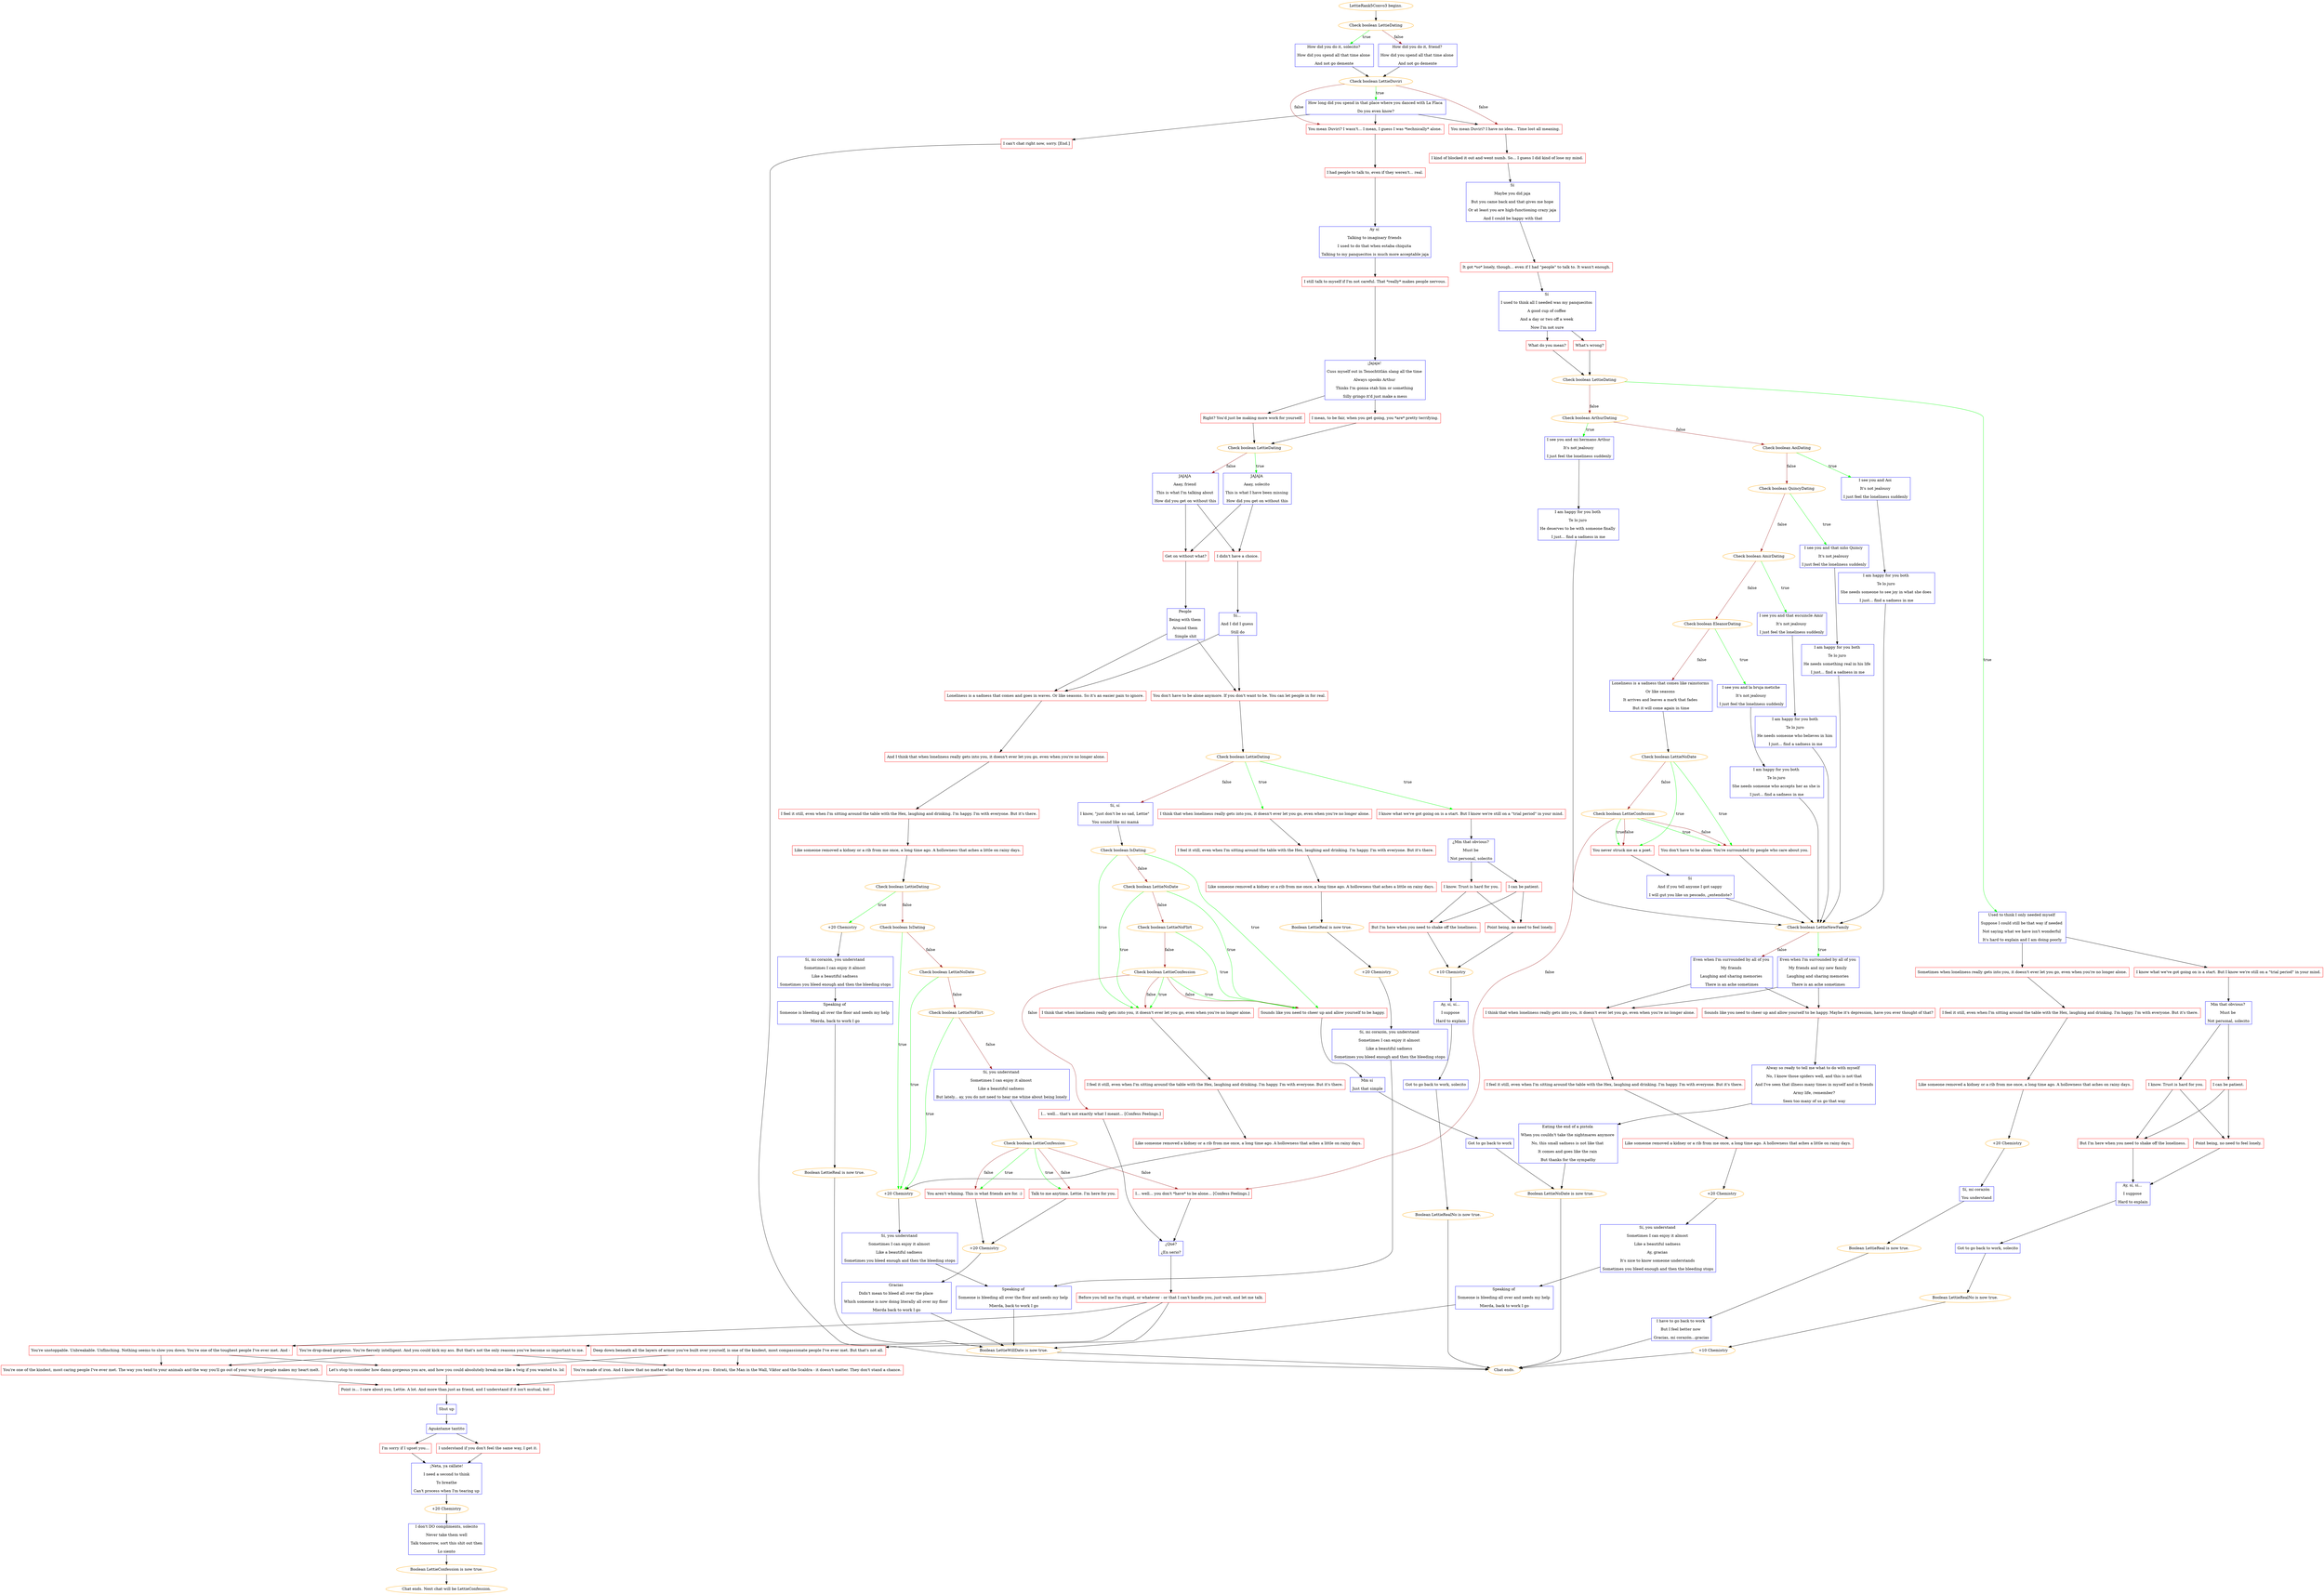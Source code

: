 digraph {
	"LettieRank5Convo3 begins." [color=orange];
		"LettieRank5Convo3 begins." -> j3431786115;
	j3431786115 [label="Check boolean LettieDating",color=orange];
		j3431786115 -> j2910886847 [label=true,color=green];
		j3431786115 -> j4142682223 [label=false,color=brown];
	j2910886847 [label="How did you do it, solecito? 
How did you spend all that time alone 
And not go demente",shape=box,color=blue];
		j2910886847 -> j1513894469;
	j4142682223 [label="How did you do it, friend? 
How did you spend all that time alone 
And not go demente",shape=box,color=blue];
		j4142682223 -> j1513894469;
	j1513894469 [label="Check boolean LettieDuviri",color=orange];
		j1513894469 -> j3292157670 [label=true,color=green];
		j1513894469 -> j1697536818 [label=false,color=brown];
		j1513894469 -> j1600441204 [label=false,color=brown];
	j3292157670 [label="How long did you spend in that place where you danced with La Flaca 
Do you even know?",shape=box,color=blue];
		j3292157670 -> j1697536818;
		j3292157670 -> j1600441204;
		j3292157670 -> j2014558195;
	j1697536818 [label="You mean Duviri? I have no idea... Time lost all meaning.",shape=box,color=red];
		j1697536818 -> j3113994178;
	j1600441204 [label="You mean Duviri? I wasn't... I mean, I guess I was *technically* alone.",shape=box,color=red];
		j1600441204 -> j3463999330;
	j2014558195 [label="I can't chat right now, sorry. [End.]",shape=box,color=red];
		j2014558195 -> "Chat ends.";
	j3113994178 [label="I kind of blocked it out and went numb. So... I guess I did kind of lose my mind.",shape=box,color=red];
		j3113994178 -> j3858422017;
	j3463999330 [label="I had people to talk to, even if they weren't... real.",shape=box,color=red];
		j3463999330 -> j3294238082;
	"Chat ends." [color=orange];
	j3858422017 [label="Sí 
Maybe you did jaja 
But you came back and that gives me hope 
Or at least you are high-functioning crazy jaja 
And I could be happy with that",shape=box,color=blue];
		j3858422017 -> j365759014;
	j3294238082 [label="Ay sí 
Talking to imaginary friends 
I used to do that when estaba chiquita 
Talking to my panquecitos is much more acceptable jaja",shape=box,color=blue];
		j3294238082 -> j2497889489;
	j365759014 [label="It got *so* lonely, though... even if I had \"people\" to talk to. It wasn't enough.",shape=box,color=red];
		j365759014 -> j3177199934;
	j2497889489 [label="I still talk to myself if I'm not careful. That *really* makes people nervous.",shape=box,color=red];
		j2497889489 -> j3262526864;
	j3177199934 [label="Sí 
I used to think all I needed was my panquecitos 
A good cup of coffee 
And a day or two off a week 
Now I'm not sure",shape=box,color=blue];
		j3177199934 -> j1592231594;
		j3177199934 -> j299908282;
	j3262526864 [label="¡Jajaja! 
Cuss myself out in Tenochtitlán slang all the time 
Always spooks Arthur 
Thinks I'm gonna stab him or something 
Silly gringo it'd just make a mess",shape=box,color=blue];
		j3262526864 -> j2670066487;
		j3262526864 -> j2915182674;
	j1592231594 [label="What do you mean?",shape=box,color=red];
		j1592231594 -> j3706178351;
	j299908282 [label="What's wrong?",shape=box,color=red];
		j299908282 -> j3706178351;
	j2670066487 [label="I mean, to be fair, when you get going, you *are* pretty terrifying.",shape=box,color=red];
		j2670066487 -> j2781908573;
	j2915182674 [label="Right? You'd just be making more work for yourself.",shape=box,color=red];
		j2915182674 -> j2781908573;
	j3706178351 [label="Check boolean LettieDating",color=orange];
		j3706178351 -> j3567249379 [label=true,color=green];
		j3706178351 -> j2058576540 [label=false,color=brown];
	j2781908573 [label="Check boolean LettieDating",color=orange];
		j2781908573 -> j4181573020 [label=true,color=green];
		j2781908573 -> j1063341799 [label=false,color=brown];
	j3567249379 [label="Used to think I only needed myself 
Suppose I could still be that way if needed 
Not saying what we have isn't wonderful 
It's hard to explain and I am doing poorly",shape=box,color=blue];
		j3567249379 -> j1229792331;
		j3567249379 -> j1941262647;
	j2058576540 [label="Check boolean ArthurDating",color=orange];
		j2058576540 -> j2953633887 [label=true,color=green];
		j2058576540 -> j737259859 [label=false,color=brown];
	j4181573020 [label="JAJAJA 
Aaay, solecito 
This is what I have been missing 
How did you get on without this",shape=box,color=blue];
		j4181573020 -> j2289350393;
		j4181573020 -> j2892584620;
	j1063341799 [label="JAJAJA 
Aaay, friend 
This is what I'm talking about 
How did you get on without this",shape=box,color=blue];
		j1063341799 -> j2289350393;
		j1063341799 -> j2892584620;
	j1229792331 [label="I know what we've got going on is a start. But I know we're still on a \"trial period\" in your mind.",shape=box,color=red];
		j1229792331 -> j483954055;
	j1941262647 [label="Sometimes when loneliness really gets into you, it doesn't ever let you go, even when you're no longer alone.",shape=box,color=red];
		j1941262647 -> j454583932;
	j2953633887 [label="I see you and mi hermano Arthur 
It's not jealousy 
I just feel the loneliness suddenly",shape=box,color=blue];
		j2953633887 -> j3090529729;
	j737259859 [label="Check boolean AoiDating",color=orange];
		j737259859 -> j2154421223 [label=true,color=green];
		j737259859 -> j3783233695 [label=false,color=brown];
	j2289350393 [label="Get on without what?",shape=box,color=red];
		j2289350393 -> j3924514618;
	j2892584620 [label="I didn't have a choice.",shape=box,color=red];
		j2892584620 -> j2349802780;
	j483954055 [label="Mm that obvious? 
Must be 
Not personal, solecito",shape=box,color=blue];
		j483954055 -> j2765953635;
		j483954055 -> j682270515;
	j454583932 [label="I feel it still, even when I'm sitting around the table with the Hex, laughing and drinking. I'm happy. I'm with everyone. But it's there.",shape=box,color=red];
		j454583932 -> j2977558714;
	j3090529729 [label="I am happy for you both 
Te lo juro 
He deserves to be with someone finally 
I just... find a sadness in me",shape=box,color=blue];
		j3090529729 -> j3973502553;
	j2154421223 [label="I see you and Aoi 
It's not jealousy 
I just feel the loneliness suddenly",shape=box,color=blue];
		j2154421223 -> j4084256411;
	j3783233695 [label="Check boolean QuincyDating",color=orange];
		j3783233695 -> j2900895993 [label=true,color=green];
		j3783233695 -> j4017564867 [label=false,color=brown];
	j3924514618 [label="People 
Being with them 
Around them 
Simple shit",shape=box,color=blue];
		j3924514618 -> j578638105;
		j3924514618 -> j1336054183;
	j2349802780 [label="Sí... 
And I did I guess 
Still do",shape=box,color=blue];
		j2349802780 -> j578638105;
		j2349802780 -> j1336054183;
	j2765953635 [label="I know. Trust is hard for you.",shape=box,color=red];
		j2765953635 -> j4144658252;
		j2765953635 -> j243127386;
	j682270515 [label="I can be patient.",shape=box,color=red];
		j682270515 -> j4144658252;
		j682270515 -> j243127386;
	j2977558714 [label="Like someone removed a kidney or a rib from me once, a long time ago. A hollowness that aches on rainy days.",shape=box,color=red];
		j2977558714 -> j2715530381;
	j3973502553 [label="Check boolean LettieNewFamily",color=orange];
		j3973502553 -> j4051808367 [label=true,color=green];
		j3973502553 -> j3011847937 [label=false,color=brown];
	j4084256411 [label="I am happy for you both 
Te lo juro 
She needs someone to see joy in what she does 
I just... find a sadness in me",shape=box,color=blue];
		j4084256411 -> j3973502553;
	j2900895993 [label="I see you and that niño Quincy 
It's not jealousy 
I just feel the loneliness suddenly",shape=box,color=blue];
		j2900895993 -> j2082701330;
	j4017564867 [label="Check boolean AmirDating",color=orange];
		j4017564867 -> j3846829317 [label=true,color=green];
		j4017564867 -> j3605870994 [label=false,color=brown];
	j578638105 [label="Loneliness is a sadness that comes and goes in waves. Or like seasons. So it's an easier pain to ignore.",shape=box,color=red];
		j578638105 -> j2832611390;
	j1336054183 [label="You don't have to be alone anymore. If you don't want to be. You can let people in for real.",shape=box,color=red];
		j1336054183 -> j2887806631;
	j4144658252 [label="But I'm here when you need to shake off the loneliness.",shape=box,color=red];
		j4144658252 -> j2960238545;
	j243127386 [label="Point being, no need to feel lonely.",shape=box,color=red];
		j243127386 -> j2960238545;
	j2715530381 [label="+20 Chemistry",color=orange];
		j2715530381 -> j661152756;
	j4051808367 [label="Even when I'm surrounded by all of you 
My friends and my new family 
Laughing and sharing memories 
There is an ache sometimes",shape=box,color=blue];
		j4051808367 -> j2235282319;
		j4051808367 -> j1790500862;
	j3011847937 [label="Even when I'm surrounded by all of you 
My friends 
Laughing and sharing memories 
There is an ache sometimes",shape=box,color=blue];
		j3011847937 -> j2235282319;
		j3011847937 -> j1790500862;
	j2082701330 [label="I am happy for you both 
Te lo juro 
He needs something real in his life 
I just... find a sadness in me",shape=box,color=blue];
		j2082701330 -> j3973502553;
	j3846829317 [label="I see you and that escuincle Amir 
It's not jealousy 
I just feel the loneliness suddenly",shape=box,color=blue];
		j3846829317 -> j2403701137;
	j3605870994 [label="Check boolean EleanorDating",color=orange];
		j3605870994 -> j977433438 [label=true,color=green];
		j3605870994 -> j2502964056 [label=false,color=brown];
	j2832611390 [label="And I think that when loneliness really gets into you, it doesn't ever let you go, even when you're no longer alone.",shape=box,color=red];
		j2832611390 -> j2259517035;
	j2887806631 [label="Check boolean LettieDating",color=orange];
		j2887806631 -> j3143500282 [label=true,color=green];
		j2887806631 -> j2154565100 [label=true,color=green];
		j2887806631 -> j381697886 [label=false,color=brown];
	j2960238545 [label="Ay, sí, sí... 
I suppose 
Hard to explain",shape=box,color=blue];
		j2960238545 -> j1434125194;
	j661152756 [label="Sí, mi corazón 
You understand",shape=box,color=blue];
		j661152756 -> j1804384718;
	j2235282319 [label="I think that when loneliness really gets into you, it doesn't ever let you go, even when you're no longer alone.",shape=box,color=red];
		j2235282319 -> j332709047;
	j1790500862 [label="Sounds like you need to cheer up and allow yourself to be happy. Maybe it's depression, have you ever thought of that?",shape=box,color=red];
		j1790500862 -> j4282312708;
	j2403701137 [label="I am happy for you both 
Te lo juro 
He needs someone who believes in him 
I just... find a sadness in me",shape=box,color=blue];
		j2403701137 -> j3973502553;
	j977433438 [label="I see you and la bruja metiche 
It's not jealousy 
I just feel the loneliness suddenly",shape=box,color=blue];
		j977433438 -> j488041733;
	j2502964056 [label="Loneliness is a sadness that comes like rainstorms 
Or like seasons 
It arrives and leaves a mark that fades 
But it will come again in time",shape=box,color=blue];
		j2502964056 -> j2778667326;
	j2259517035 [label="I feel it still, even when I'm sitting around the table with the Hex, laughing and drinking. I'm happy. I'm with everyone. But it's there.",shape=box,color=red];
		j2259517035 -> j164010838;
	j3143500282 [label="I know what we've got going on is a start. But I know we're still on a \"trial period\" in your mind.",shape=box,color=red];
		j3143500282 -> j3609365863;
	j2154565100 [label="I think that when loneliness really gets into you, it doesn't ever let you go, even when you're no longer alone.",shape=box,color=red];
		j2154565100 -> j1577552356;
	j381697886 [label="Sí, sí 
I know, \"just don't be so sad, Lettie\" 
You sound like mi mamá",shape=box,color=blue];
		j381697886 -> j2867204249;
	j1434125194 [label="Got to go back to work, solecito",shape=box,color=blue];
		j1434125194 -> j1620244087;
	j1804384718 [label="Boolean LettieReal is now true.",color=orange];
		j1804384718 -> j298374892;
	j332709047 [label="I feel it still, even when I'm sitting around the table with the Hex, laughing and drinking. I'm happy. I'm with everyone. But it's there.",shape=box,color=red];
		j332709047 -> j3872142594;
	j4282312708 [label="Alway so ready to tell me what to do with myself 
 No, I know those spiders well, and this is not that
 And I've seen that illness many times in myself and in friends
 Army life, remember?
 Seen too many of us go that way",shape=box,color=blue];
		j4282312708 -> j2201458263;
	j488041733 [label="I am happy for you both 
Te lo juro 
She needs someone who accepts her as she is 
I just... find a sadness in me",shape=box,color=blue];
		j488041733 -> j3973502553;
	j2778667326 [label="Check boolean LettieNoDate",color=orange];
		j2778667326 -> j2469341111 [label=true,color=green];
		j2778667326 -> j3676522973 [label=true,color=green];
		j2778667326 -> j2278430672 [label=false,color=brown];
	j164010838 [label="Like someone removed a kidney or a rib from me once, a long time ago. A hollowness that aches a little on rainy days.",shape=box,color=red];
		j164010838 -> j3752408098;
	j3609365863 [label="¿Mm that obvious? 
Must be 
Not personal, solecito",shape=box,color=blue];
		j3609365863 -> j2122633123;
		j3609365863 -> j3601427795;
	j1577552356 [label="I feel it still, even when I'm sitting around the table with the Hex, laughing and drinking. I'm happy. I'm with everyone. But it's there.",shape=box,color=red];
		j1577552356 -> j147593035;
	j2867204249 [label="Check boolean IsDating",color=orange];
		j2867204249 -> j1842798419 [label=true,color=green];
		j2867204249 -> j3832201343 [label=true,color=green];
		j2867204249 -> j2718353565 [label=false,color=brown];
	j1620244087 [label="Boolean LettieRealNo is now true.",color=orange];
		j1620244087 -> j1933300832;
	j298374892 [label="I have to go back to work 
But I feel better now 
Gracias, mi corazón...gracias",shape=box,color=blue];
		j298374892 -> "Chat ends.";
	j3872142594 [label="Like someone removed a kidney or a rib from me once, a long time ago. A hollowness that aches a little on rainy days.",shape=box,color=red];
		j3872142594 -> j3029783055;
	j2201458263 [label="Eating the end of a pistola 
When you couldn't take the nightmares anymore 
No, this small sadness is not like that 
It comes and goes like the rain 
But thanks for the sympathy",shape=box,color=blue];
		j2201458263 -> j2703113057;
	j2469341111 [label="You don't have to be alone. You're surrounded by people who care about you.",shape=box,color=red];
		j2469341111 -> j3973502553;
	j3676522973 [label="You never struck me as a poet.",shape=box,color=red];
		j3676522973 -> j811110621;
	j2278430672 [label="Check boolean LettieConfession",color=orange];
		j2278430672 -> j2469341111 [label=true,color=green];
		j2278430672 -> j3676522973 [label=true,color=green];
		j2278430672 -> j2469341111 [label=false,color=brown];
		j2278430672 -> j3676522973 [label=false,color=brown];
		j2278430672 -> j992580007 [label=false,color=brown];
	j3752408098 [label="Check boolean LettieDating",color=orange];
		j3752408098 -> j1313052888 [label=true,color=green];
		j3752408098 -> j2246228205 [label=false,color=brown];
	j2122633123 [label="I know. Trust is hard for you.",shape=box,color=red];
		j2122633123 -> j4294724019;
		j2122633123 -> j3333407059;
	j3601427795 [label="I can be patient.",shape=box,color=red];
		j3601427795 -> j4294724019;
		j3601427795 -> j3333407059;
	j147593035 [label="Like someone removed a kidney or a rib from me once, a long time ago. A hollowness that aches a little on rainy days.",shape=box,color=red];
		j147593035 -> j2749609523;
	j1842798419 [label="Sounds like you need to cheer up and allow yourself to be happy.",shape=box,color=red];
		j1842798419 -> j2295225354;
	j3832201343 [label="I think that when loneliness really gets into you, it doesn't ever let you go, even when you're no longer alone.",shape=box,color=red];
		j3832201343 -> j2312966540;
	j2718353565 [label="Check boolean LettieNoDate",color=orange];
		j2718353565 -> j1842798419 [label=true,color=green];
		j2718353565 -> j3832201343 [label=true,color=green];
		j2718353565 -> j3116160337 [label=false,color=brown];
	j1933300832 [label="+10 Chemistry",color=orange];
		j1933300832 -> "Chat ends.";
	j3029783055 [label="+20 Chemistry",color=orange];
		j3029783055 -> j2463962396;
	j2703113057 [label="Boolean LettieNoDate is now true.",color=orange];
		j2703113057 -> "Chat ends.";
	j811110621 [label="Sí 
And if you tell anyone I got sappy 
I will gut you like un pescado, ¿entendiste?",shape=box,color=blue];
		j811110621 -> j3973502553;
	j992580007 [label="I... well... you don't *have* to be alone... [Confess Feelings.]",shape=box,color=red];
		j992580007 -> j4117191481;
	j1313052888 [label="+20 Chemistry",color=orange];
		j1313052888 -> j4215774080;
	j2246228205 [label="Check boolean IsDating",color=orange];
		j2246228205 -> j1533710013 [label=true,color=green];
		j2246228205 -> j2281631822 [label=false,color=brown];
	j4294724019 [label="But I'm here when you need to shake off the loneliness.",shape=box,color=red];
		j4294724019 -> j3415862971;
	j3333407059 [label="Point being, no need to feel lonely.",shape=box,color=red];
		j3333407059 -> j3415862971;
	j2749609523 [label="Boolean LettieReal is now true.",color=orange];
		j2749609523 -> j1545318951;
	j2295225354 [label="Mm sí 
Just that simple",shape=box,color=blue];
		j2295225354 -> j537640577;
	j2312966540 [label="I feel it still, even when I'm sitting around the table with the Hex, laughing and drinking. I'm happy. I'm with everyone. But it's there.",shape=box,color=red];
		j2312966540 -> j2565091825;
	j3116160337 [label="Check boolean LettieNoFlirt",color=orange];
		j3116160337 -> j1842798419 [label=true,color=green];
		j3116160337 -> j129282513 [label=false,color=brown];
	j2463962396 [label="Sí, you understand 
Sometimes I can enjoy it almost 
Like a beautiful sadness 
Ay, gracias 
It's nice to know someone understands 
Sometimes you bleed enough and then the bleeding stops",shape=box,color=blue];
		j2463962396 -> j357539319;
	j4117191481 [label="¿Qué?
¿En serio?",shape=box,color=blue];
		j4117191481 -> j2656732162;
	j4215774080 [label="Sí, mi corazón, you understand 
Sometimes I can enjoy it almost 
Like a beautiful sadness 
Sometimes you bleed enough and then the bleeding stops",shape=box,color=blue];
		j4215774080 -> j3049100045;
	j1533710013 [label="+20 Chemistry",color=orange];
		j1533710013 -> j2206023392;
	j2281631822 [label="Check boolean LettieNoDate",color=orange];
		j2281631822 -> j1533710013 [label=true,color=green];
		j2281631822 -> j3390040892 [label=false,color=brown];
	j3415862971 [label="+10 Chemistry",color=orange];
		j3415862971 -> j396213329;
	j1545318951 [label="+20 Chemistry",color=orange];
		j1545318951 -> j2062494815;
	j537640577 [label="Got to go back to work",shape=box,color=blue];
		j537640577 -> j2703113057;
	j2565091825 [label="Like someone removed a kidney or a rib from me once, a long time ago. A hollowness that aches a little on rainy days.",shape=box,color=red];
		j2565091825 -> j1533710013;
	j129282513 [label="Check boolean LettieConfession",color=orange];
		j129282513 -> j1842798419 [label=true,color=green];
		j129282513 -> j3832201343 [label=true,color=green];
		j129282513 -> j1842798419 [label=false,color=brown];
		j129282513 -> j3832201343 [label=false,color=brown];
		j129282513 -> j1434641708 [label=false,color=brown];
	j357539319 [label="Speaking of 
Someone is bleeding all over and needs my help 
Mierda, back to work I go",shape=box,color=blue];
		j357539319 -> j2129367046;
	j2656732162 [label="Before you tell me I'm stupid, or whatever - or that I can't handle you, just wait, and let me talk.",shape=box,color=red];
		j2656732162 -> j1971377753;
		j2656732162 -> j1708198837;
		j2656732162 -> j3903805965;
	j3049100045 [label="Speaking of 
Someone is bleeding all over the floor and needs my help 
Mierda, back to work I go",shape=box,color=blue];
		j3049100045 -> j2414187082;
	j2206023392 [label="Sí, you understand 
Sometimes I can enjoy it almost 
Like a beautiful sadness 
Sometimes you bleed enough and then the bleeding stops",shape=box,color=blue];
		j2206023392 -> j2365084879;
	j3390040892 [label="Check boolean LettieNoFlirt",color=orange];
		j3390040892 -> j1533710013 [label=true,color=green];
		j3390040892 -> j1231449495 [label=false,color=brown];
	j396213329 [label="Ay, sí, sí... 
I suppose 
Hard to explain",shape=box,color=blue];
		j396213329 -> j373556289;
	j2062494815 [label="Sí, mi corazón, you understand 
Sometimes I can enjoy it almost 
Like a beautiful sadness 
Sometimes you bleed enough and then the bleeding stops",shape=box,color=blue];
		j2062494815 -> j2365084879;
	j1434641708 [label="I... well... that's not exactly what I meant... [Confess Feelings.]",shape=box,color=red];
		j1434641708 -> j4117191481;
	j2129367046 [label="Boolean LettieWillDate is now true.",color=orange];
		j2129367046 -> "Chat ends.";
	j1971377753 [label="You're drop-dead gorgeous. You're fiercely intelligent. And you could kick my ass. But that's not the only reasons you've become so important to me.",shape=box,color=red];
		j1971377753 -> j3128688168;
		j1971377753 -> j3905578303;
	j1708198837 [label="Deep down beneath all the layers of armor you've built over yourself, is one of the kindest, most compassionate people I've ever met. But that's not all.",shape=box,color=red];
		j1708198837 -> j3415217203;
		j1708198837 -> j3905578303;
	j3903805965 [label="You're unstoppable. Unbreakable. Unflinching. Nothing seems to slow you down. You're one of the toughest people I've ever met. And -",shape=box,color=red];
		j3903805965 -> j3415217203;
		j3903805965 -> j3128688168;
	j2414187082 [label="Boolean LettieReal is now true.",color=orange];
		j2414187082 -> j2129367046;
	j2365084879 [label="Speaking of 
Someone is bleeding all over the floor and needs my help 
Mierda, back to work I go",shape=box,color=blue];
		j2365084879 -> j2129367046;
	j1231449495 [label="Sí, you understand 
Sometimes I can enjoy it almost 
Like a beautiful sadness 
But lately... ay, you do not need to hear me whine about being lonely",shape=box,color=blue];
		j1231449495 -> j742488399;
	j373556289 [label="Got to go back to work, solecito",shape=box,color=blue];
		j373556289 -> j1195005912;
	j3128688168 [label="You're one of the kindest, most caring people I've ever met. The way you tend to your animals and the way you'll go out of your way for people makes my heart melt.",shape=box,color=red];
		j3128688168 -> j1654518720;
	j3905578303 [label="You're made of iron. And I know that no matter what they throw at you - Entrati, the Man in the Wall, Viktor and the Scaldra - it doesn't matter. They don't stand a chance.",shape=box,color=red];
		j3905578303 -> j1654518720;
	j3415217203 [label="Let's stop to consider how damn gorgeous you are, and how you could absolutely break me like a twig if you wanted to. lol",shape=box,color=red];
		j3415217203 -> j1654518720;
	j742488399 [label="Check boolean LettieConfession",color=orange];
		j742488399 -> j1774727229 [label=true,color=green];
		j742488399 -> j2588583431 [label=true,color=green];
		j742488399 -> j1774727229 [label=false,color=brown];
		j742488399 -> j2588583431 [label=false,color=brown];
		j742488399 -> j992580007 [label=false,color=brown];
	j1195005912 [label="Boolean LettieRealNo is now true.",color=orange];
		j1195005912 -> "Chat ends.";
	j1654518720 [label="Point is... I care about you, Lettie. A lot. And more than just as friend, and I understand if it isn't mutual, but -",shape=box,color=red];
		j1654518720 -> j1853619238;
	j1774727229 [label="Talk to me anytime, Lettie. I'm here for you.",shape=box,color=red];
		j1774727229 -> j3330134942;
	j2588583431 [label="You aren't whining. This is what friends are for. :)",shape=box,color=red];
		j2588583431 -> j3330134942;
	j1853619238 [label="Shut up",shape=box,color=blue];
		j1853619238 -> j1642855664;
	j3330134942 [label="+20 Chemistry",color=orange];
		j3330134942 -> j3221149199;
	j1642855664 [label="Aguántame tantito",shape=box,color=blue];
		j1642855664 -> j1107760042;
		j1642855664 -> j3759323764;
	j3221149199 [label="Gracias 
Didn't mean to bleed all over the place 
Which someone is now doing literally all over my floor 
Mierda back to work I go",shape=box,color=blue];
		j3221149199 -> j2129367046;
	j1107760042 [label="I'm sorry if I upset you...",shape=box,color=red];
		j1107760042 -> j1384256743;
	j3759323764 [label="I understand if you don't feel the same way, I get it.",shape=box,color=red];
		j3759323764 -> j1384256743;
	j1384256743 [label="¡Neta, ya cállate!
I need a second to think
To breathe
Can't process when I'm tearing up",shape=box,color=blue];
		j1384256743 -> j870108417;
	j870108417 [label="+20 Chemistry",color=orange];
		j870108417 -> j3144369119;
	j3144369119 [label="I don't DO compliments, solecito
Never take them well
Talk tomorrow, sort this shit out then
Lo siento",shape=box,color=blue];
		j3144369119 -> j2564553015;
	j2564553015 [label="Boolean LettieConfession is now true.",color=orange];
		j2564553015 -> "Chat ends. Next chat will be LettieConfession.";
	"Chat ends. Next chat will be LettieConfession." [color=orange];
}